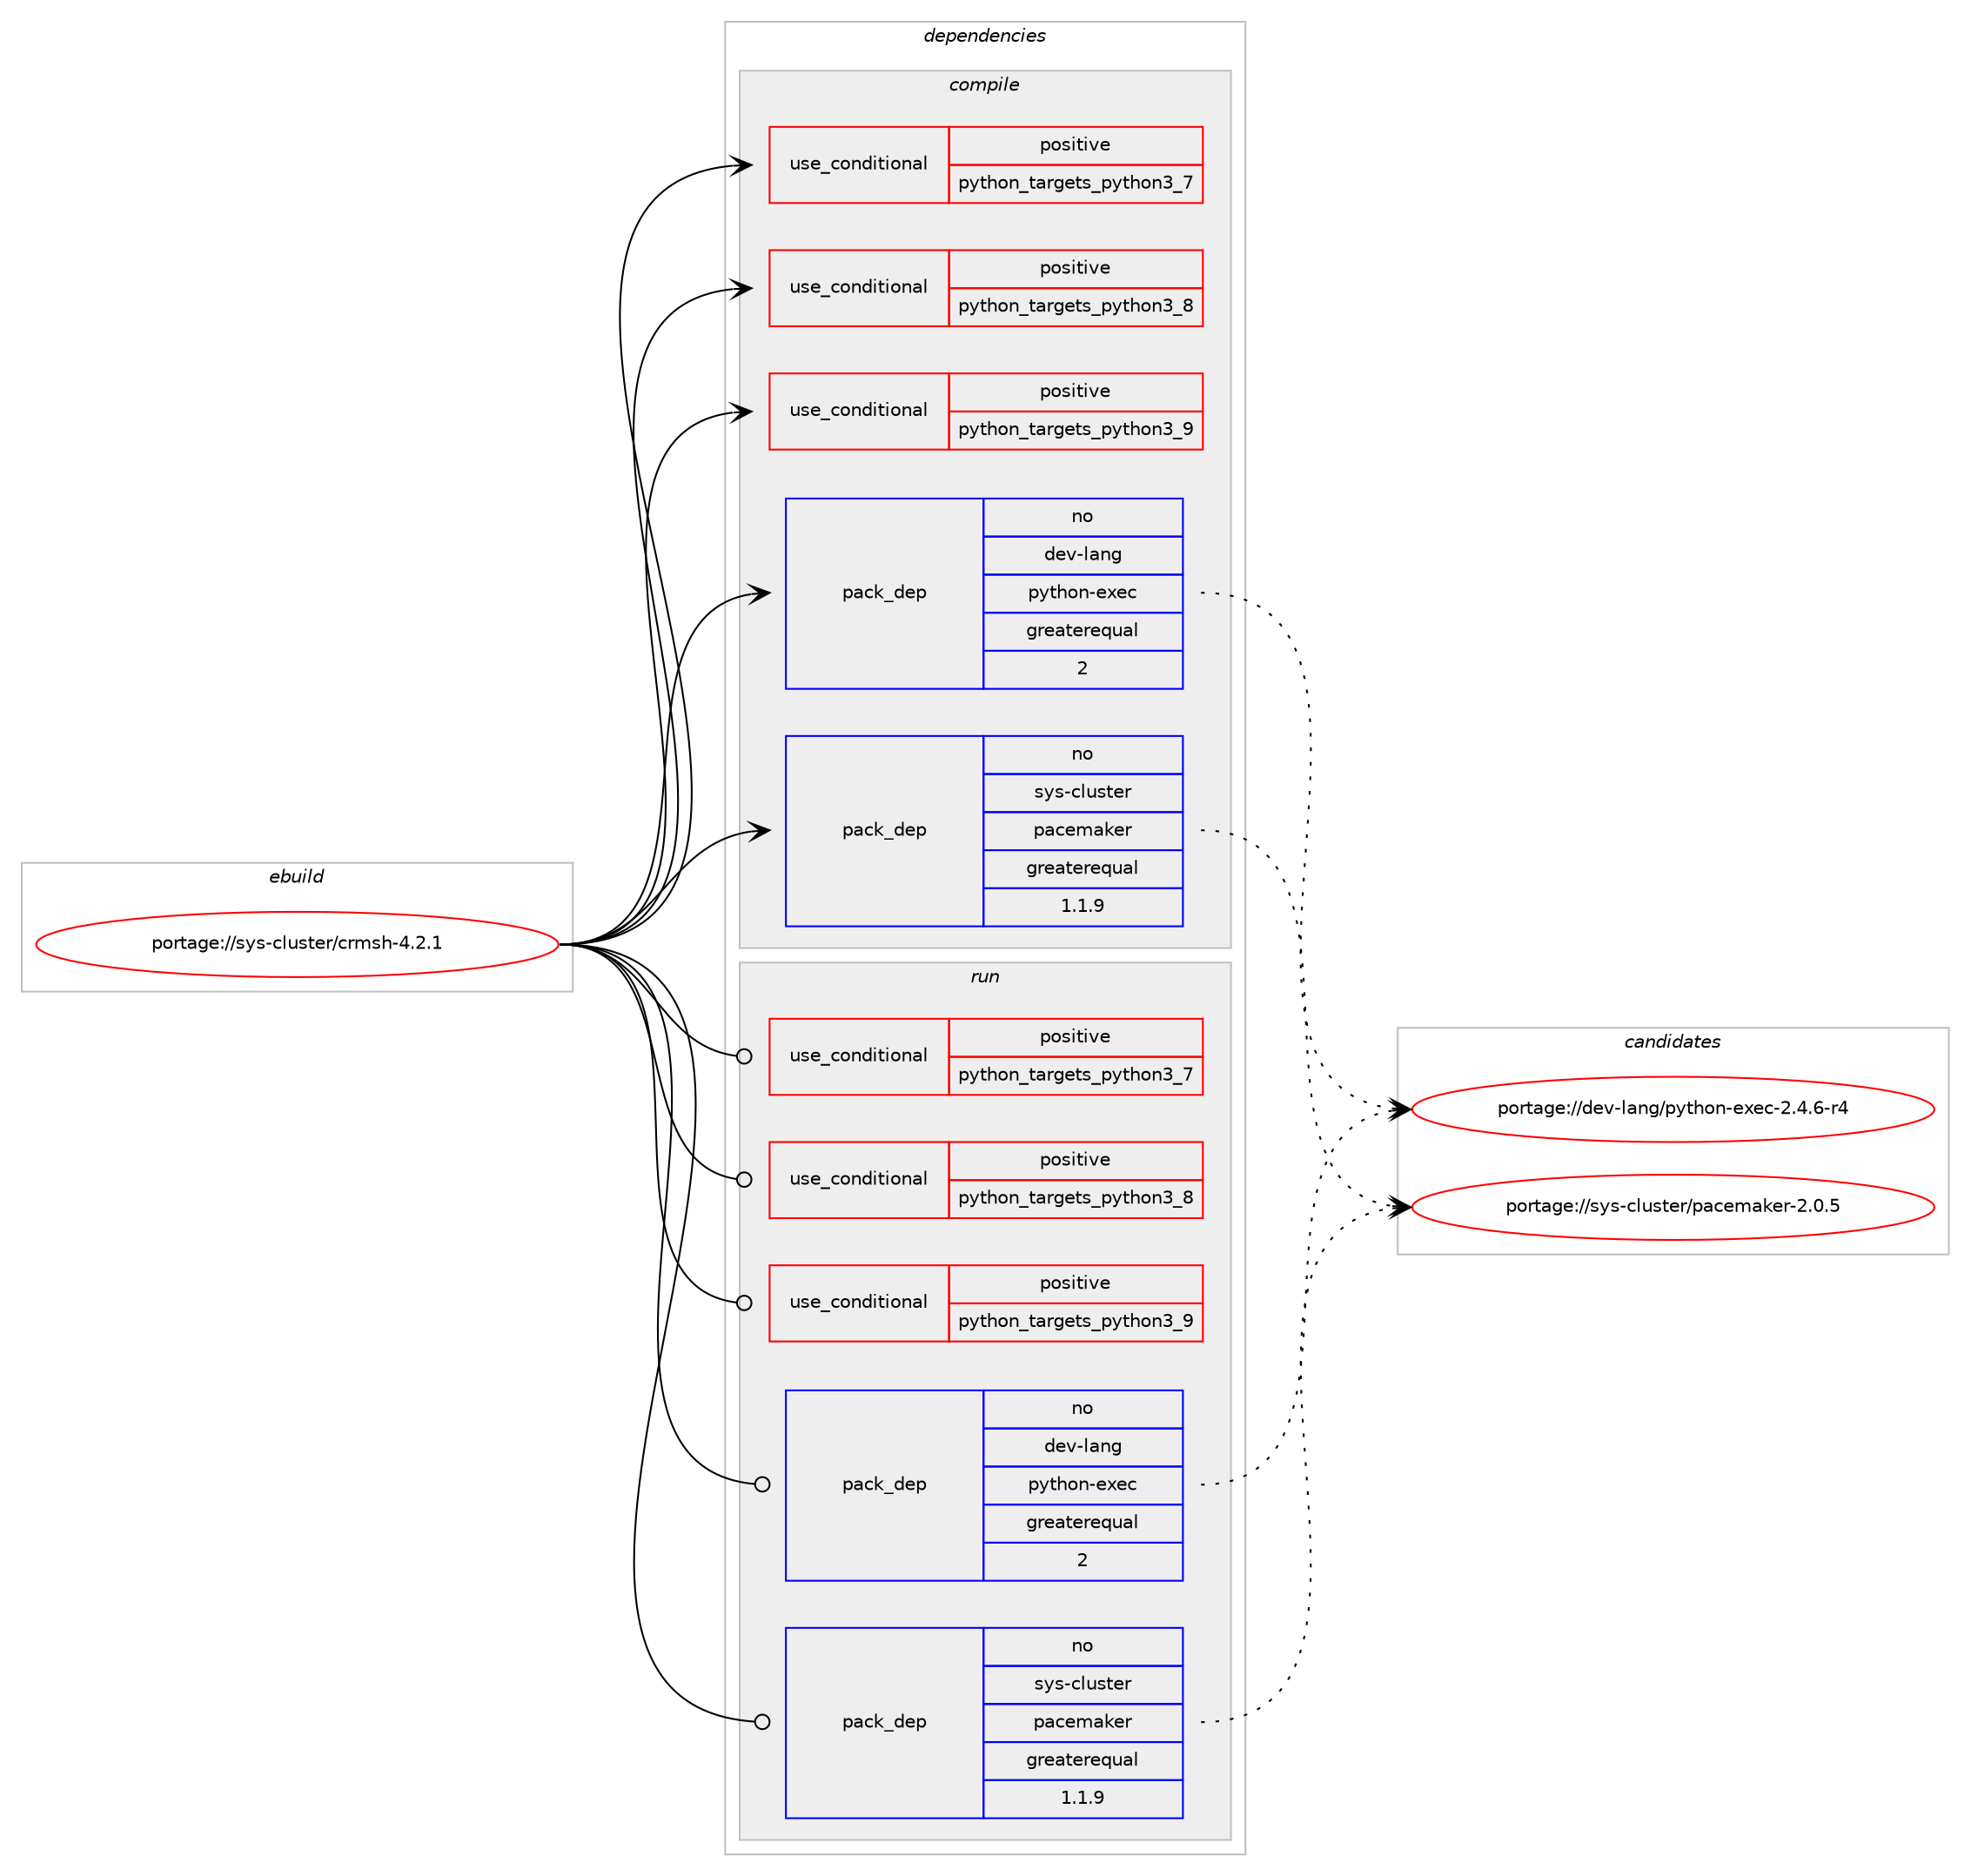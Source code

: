 digraph prolog {

# *************
# Graph options
# *************

newrank=true;
concentrate=true;
compound=true;
graph [rankdir=LR,fontname=Helvetica,fontsize=10,ranksep=1.5];#, ranksep=2.5, nodesep=0.2];
edge  [arrowhead=vee];
node  [fontname=Helvetica,fontsize=10];

# **********
# The ebuild
# **********

subgraph cluster_leftcol {
color=gray;
rank=same;
label=<<i>ebuild</i>>;
id [label="portage://sys-cluster/crmsh-4.2.1", color=red, width=4, href="../sys-cluster/crmsh-4.2.1.svg"];
}

# ****************
# The dependencies
# ****************

subgraph cluster_midcol {
color=gray;
label=<<i>dependencies</i>>;
subgraph cluster_compile {
fillcolor="#eeeeee";
style=filled;
label=<<i>compile</i>>;
subgraph cond948 {
dependency1791 [label=<<TABLE BORDER="0" CELLBORDER="1" CELLSPACING="0" CELLPADDING="4"><TR><TD ROWSPAN="3" CELLPADDING="10">use_conditional</TD></TR><TR><TD>positive</TD></TR><TR><TD>python_targets_python3_7</TD></TR></TABLE>>, shape=none, color=red];
# *** BEGIN UNKNOWN DEPENDENCY TYPE (TODO) ***
# dependency1791 -> package_dependency(portage://sys-cluster/crmsh-4.2.1,install,no,dev-lang,python,none,[,,],[slot(3.7)],[])
# *** END UNKNOWN DEPENDENCY TYPE (TODO) ***

}
id:e -> dependency1791:w [weight=20,style="solid",arrowhead="vee"];
subgraph cond949 {
dependency1792 [label=<<TABLE BORDER="0" CELLBORDER="1" CELLSPACING="0" CELLPADDING="4"><TR><TD ROWSPAN="3" CELLPADDING="10">use_conditional</TD></TR><TR><TD>positive</TD></TR><TR><TD>python_targets_python3_8</TD></TR></TABLE>>, shape=none, color=red];
# *** BEGIN UNKNOWN DEPENDENCY TYPE (TODO) ***
# dependency1792 -> package_dependency(portage://sys-cluster/crmsh-4.2.1,install,no,dev-lang,python,none,[,,],[slot(3.8)],[])
# *** END UNKNOWN DEPENDENCY TYPE (TODO) ***

}
id:e -> dependency1792:w [weight=20,style="solid",arrowhead="vee"];
subgraph cond950 {
dependency1793 [label=<<TABLE BORDER="0" CELLBORDER="1" CELLSPACING="0" CELLPADDING="4"><TR><TD ROWSPAN="3" CELLPADDING="10">use_conditional</TD></TR><TR><TD>positive</TD></TR><TR><TD>python_targets_python3_9</TD></TR></TABLE>>, shape=none, color=red];
# *** BEGIN UNKNOWN DEPENDENCY TYPE (TODO) ***
# dependency1793 -> package_dependency(portage://sys-cluster/crmsh-4.2.1,install,no,dev-lang,python,none,[,,],[slot(3.9)],[])
# *** END UNKNOWN DEPENDENCY TYPE (TODO) ***

}
id:e -> dependency1793:w [weight=20,style="solid",arrowhead="vee"];
subgraph pack810 {
dependency1794 [label=<<TABLE BORDER="0" CELLBORDER="1" CELLSPACING="0" CELLPADDING="4" WIDTH="220"><TR><TD ROWSPAN="6" CELLPADDING="30">pack_dep</TD></TR><TR><TD WIDTH="110">no</TD></TR><TR><TD>dev-lang</TD></TR><TR><TD>python-exec</TD></TR><TR><TD>greaterequal</TD></TR><TR><TD>2</TD></TR></TABLE>>, shape=none, color=blue];
}
id:e -> dependency1794:w [weight=20,style="solid",arrowhead="vee"];
subgraph pack811 {
dependency1795 [label=<<TABLE BORDER="0" CELLBORDER="1" CELLSPACING="0" CELLPADDING="4" WIDTH="220"><TR><TD ROWSPAN="6" CELLPADDING="30">pack_dep</TD></TR><TR><TD WIDTH="110">no</TD></TR><TR><TD>sys-cluster</TD></TR><TR><TD>pacemaker</TD></TR><TR><TD>greaterequal</TD></TR><TR><TD>1.1.9</TD></TR></TABLE>>, shape=none, color=blue];
}
id:e -> dependency1795:w [weight=20,style="solid",arrowhead="vee"];
}
subgraph cluster_compileandrun {
fillcolor="#eeeeee";
style=filled;
label=<<i>compile and run</i>>;
}
subgraph cluster_run {
fillcolor="#eeeeee";
style=filled;
label=<<i>run</i>>;
subgraph cond951 {
dependency1796 [label=<<TABLE BORDER="0" CELLBORDER="1" CELLSPACING="0" CELLPADDING="4"><TR><TD ROWSPAN="3" CELLPADDING="10">use_conditional</TD></TR><TR><TD>positive</TD></TR><TR><TD>python_targets_python3_7</TD></TR></TABLE>>, shape=none, color=red];
# *** BEGIN UNKNOWN DEPENDENCY TYPE (TODO) ***
# dependency1796 -> package_dependency(portage://sys-cluster/crmsh-4.2.1,run,no,dev-lang,python,none,[,,],[slot(3.7)],[])
# *** END UNKNOWN DEPENDENCY TYPE (TODO) ***

}
id:e -> dependency1796:w [weight=20,style="solid",arrowhead="odot"];
subgraph cond952 {
dependency1797 [label=<<TABLE BORDER="0" CELLBORDER="1" CELLSPACING="0" CELLPADDING="4"><TR><TD ROWSPAN="3" CELLPADDING="10">use_conditional</TD></TR><TR><TD>positive</TD></TR><TR><TD>python_targets_python3_8</TD></TR></TABLE>>, shape=none, color=red];
# *** BEGIN UNKNOWN DEPENDENCY TYPE (TODO) ***
# dependency1797 -> package_dependency(portage://sys-cluster/crmsh-4.2.1,run,no,dev-lang,python,none,[,,],[slot(3.8)],[])
# *** END UNKNOWN DEPENDENCY TYPE (TODO) ***

}
id:e -> dependency1797:w [weight=20,style="solid",arrowhead="odot"];
subgraph cond953 {
dependency1798 [label=<<TABLE BORDER="0" CELLBORDER="1" CELLSPACING="0" CELLPADDING="4"><TR><TD ROWSPAN="3" CELLPADDING="10">use_conditional</TD></TR><TR><TD>positive</TD></TR><TR><TD>python_targets_python3_9</TD></TR></TABLE>>, shape=none, color=red];
# *** BEGIN UNKNOWN DEPENDENCY TYPE (TODO) ***
# dependency1798 -> package_dependency(portage://sys-cluster/crmsh-4.2.1,run,no,dev-lang,python,none,[,,],[slot(3.9)],[])
# *** END UNKNOWN DEPENDENCY TYPE (TODO) ***

}
id:e -> dependency1798:w [weight=20,style="solid",arrowhead="odot"];
subgraph pack812 {
dependency1799 [label=<<TABLE BORDER="0" CELLBORDER="1" CELLSPACING="0" CELLPADDING="4" WIDTH="220"><TR><TD ROWSPAN="6" CELLPADDING="30">pack_dep</TD></TR><TR><TD WIDTH="110">no</TD></TR><TR><TD>dev-lang</TD></TR><TR><TD>python-exec</TD></TR><TR><TD>greaterequal</TD></TR><TR><TD>2</TD></TR></TABLE>>, shape=none, color=blue];
}
id:e -> dependency1799:w [weight=20,style="solid",arrowhead="odot"];
# *** BEGIN UNKNOWN DEPENDENCY TYPE (TODO) ***
# id -> package_dependency(portage://sys-cluster/crmsh-4.2.1,run,no,dev-python,lxml,none,[,,],[],[use(optenable(python_targets_python3_7),negative),use(optenable(python_targets_python3_8),negative),use(optenable(python_targets_python3_9),negative),use(disable(python_single_target_python3_7),negative),use(disable(python_single_target_python3_8),negative),use(disable(python_single_target_python3_9),negative)])
# *** END UNKNOWN DEPENDENCY TYPE (TODO) ***

subgraph pack813 {
dependency1800 [label=<<TABLE BORDER="0" CELLBORDER="1" CELLSPACING="0" CELLPADDING="4" WIDTH="220"><TR><TD ROWSPAN="6" CELLPADDING="30">pack_dep</TD></TR><TR><TD WIDTH="110">no</TD></TR><TR><TD>sys-cluster</TD></TR><TR><TD>pacemaker</TD></TR><TR><TD>greaterequal</TD></TR><TR><TD>1.1.9</TD></TR></TABLE>>, shape=none, color=blue];
}
id:e -> dependency1800:w [weight=20,style="solid",arrowhead="odot"];
}
}

# **************
# The candidates
# **************

subgraph cluster_choices {
rank=same;
color=gray;
label=<<i>candidates</i>>;

subgraph choice810 {
color=black;
nodesep=1;
choice10010111845108971101034711212111610411111045101120101994550465246544511452 [label="portage://dev-lang/python-exec-2.4.6-r4", color=red, width=4,href="../dev-lang/python-exec-2.4.6-r4.svg"];
dependency1794:e -> choice10010111845108971101034711212111610411111045101120101994550465246544511452:w [style=dotted,weight="100"];
}
subgraph choice811 {
color=black;
nodesep=1;
choice115121115459910811711511610111447112979910110997107101114455046484653 [label="portage://sys-cluster/pacemaker-2.0.5", color=red, width=4,href="../sys-cluster/pacemaker-2.0.5.svg"];
dependency1795:e -> choice115121115459910811711511610111447112979910110997107101114455046484653:w [style=dotted,weight="100"];
}
subgraph choice812 {
color=black;
nodesep=1;
choice10010111845108971101034711212111610411111045101120101994550465246544511452 [label="portage://dev-lang/python-exec-2.4.6-r4", color=red, width=4,href="../dev-lang/python-exec-2.4.6-r4.svg"];
dependency1799:e -> choice10010111845108971101034711212111610411111045101120101994550465246544511452:w [style=dotted,weight="100"];
}
subgraph choice813 {
color=black;
nodesep=1;
choice115121115459910811711511610111447112979910110997107101114455046484653 [label="portage://sys-cluster/pacemaker-2.0.5", color=red, width=4,href="../sys-cluster/pacemaker-2.0.5.svg"];
dependency1800:e -> choice115121115459910811711511610111447112979910110997107101114455046484653:w [style=dotted,weight="100"];
}
}

}
